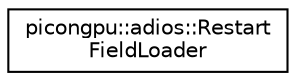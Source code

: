 digraph "Graphical Class Hierarchy"
{
 // LATEX_PDF_SIZE
  edge [fontname="Helvetica",fontsize="10",labelfontname="Helvetica",labelfontsize="10"];
  node [fontname="Helvetica",fontsize="10",shape=record];
  rankdir="LR";
  Node0 [label="picongpu::adios::Restart\lFieldLoader",height=0.2,width=0.4,color="black", fillcolor="white", style="filled",URL="$classpicongpu_1_1adios_1_1_restart_field_loader.html",tooltip="Helper class for ADIOS plugin to load fields from parallel ADIOS BP files."];
}
